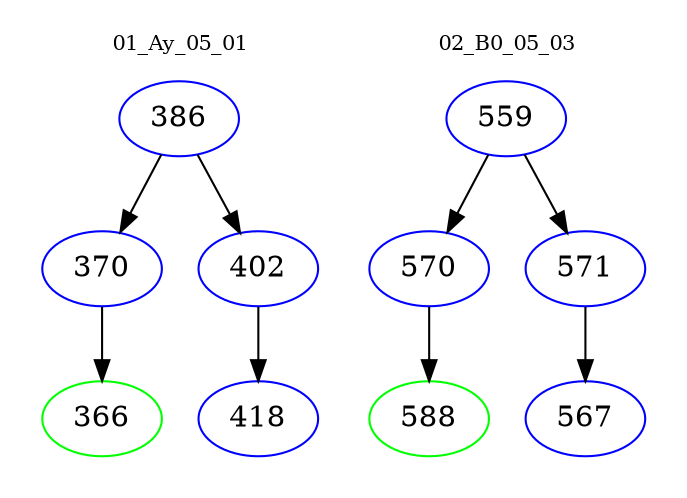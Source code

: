 digraph{
subgraph cluster_0 {
color = white
label = "01_Ay_05_01";
fontsize=10;
T0_386 [label="386", color="blue"]
T0_386 -> T0_370 [color="black"]
T0_370 [label="370", color="blue"]
T0_370 -> T0_366 [color="black"]
T0_366 [label="366", color="green"]
T0_386 -> T0_402 [color="black"]
T0_402 [label="402", color="blue"]
T0_402 -> T0_418 [color="black"]
T0_418 [label="418", color="blue"]
}
subgraph cluster_1 {
color = white
label = "02_B0_05_03";
fontsize=10;
T1_559 [label="559", color="blue"]
T1_559 -> T1_570 [color="black"]
T1_570 [label="570", color="blue"]
T1_570 -> T1_588 [color="black"]
T1_588 [label="588", color="green"]
T1_559 -> T1_571 [color="black"]
T1_571 [label="571", color="blue"]
T1_571 -> T1_567 [color="black"]
T1_567 [label="567", color="blue"]
}
}
